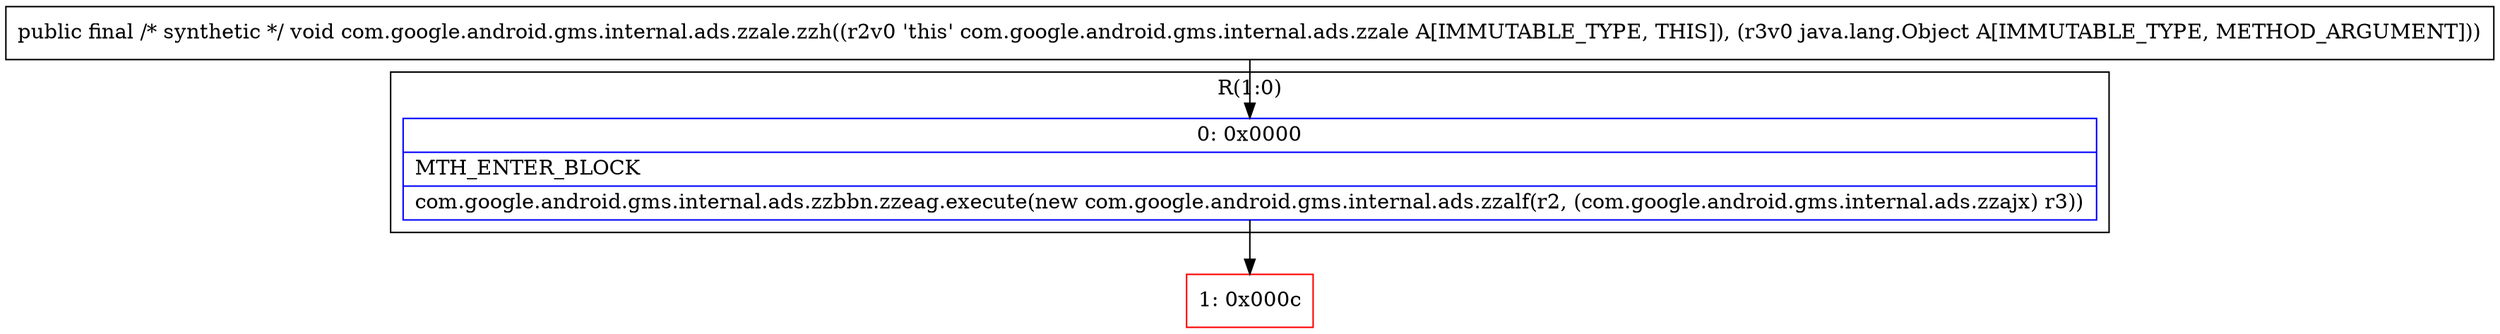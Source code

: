 digraph "CFG forcom.google.android.gms.internal.ads.zzale.zzh(Ljava\/lang\/Object;)V" {
subgraph cluster_Region_633457914 {
label = "R(1:0)";
node [shape=record,color=blue];
Node_0 [shape=record,label="{0\:\ 0x0000|MTH_ENTER_BLOCK\l|com.google.android.gms.internal.ads.zzbbn.zzeag.execute(new com.google.android.gms.internal.ads.zzalf(r2, (com.google.android.gms.internal.ads.zzajx) r3))\l}"];
}
Node_1 [shape=record,color=red,label="{1\:\ 0x000c}"];
MethodNode[shape=record,label="{public final \/* synthetic *\/ void com.google.android.gms.internal.ads.zzale.zzh((r2v0 'this' com.google.android.gms.internal.ads.zzale A[IMMUTABLE_TYPE, THIS]), (r3v0 java.lang.Object A[IMMUTABLE_TYPE, METHOD_ARGUMENT])) }"];
MethodNode -> Node_0;
Node_0 -> Node_1;
}


